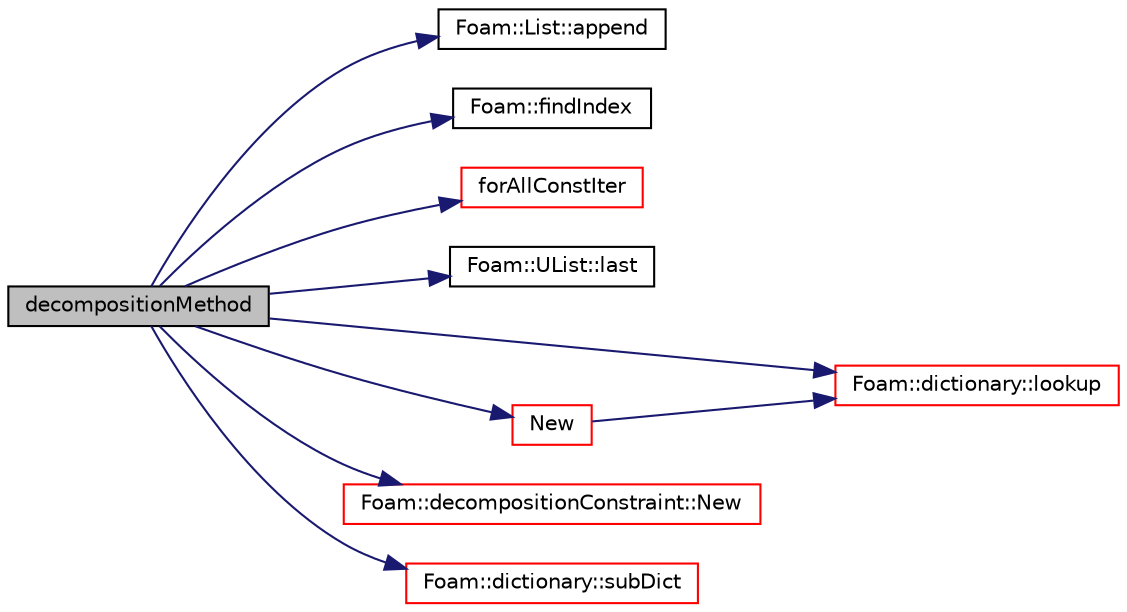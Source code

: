 digraph "decompositionMethod"
{
  bgcolor="transparent";
  edge [fontname="Helvetica",fontsize="10",labelfontname="Helvetica",labelfontsize="10"];
  node [fontname="Helvetica",fontsize="10",shape=record];
  rankdir="LR";
  Node0 [label="decompositionMethod",height=0.2,width=0.4,color="black", fillcolor="grey75", style="filled", fontcolor="black"];
  Node0 -> Node1 [color="midnightblue",fontsize="10",style="solid",fontname="Helvetica"];
  Node1 [label="Foam::List::append",height=0.2,width=0.4,color="black",URL="$a26833.html#a399dd2bf0d9a32016717dc90126f016b",tooltip="Append an element at the end of the list. "];
  Node0 -> Node2 [color="midnightblue",fontsize="10",style="solid",fontname="Helvetica"];
  Node2 [label="Foam::findIndex",height=0.2,width=0.4,color="black",URL="$a21851.html#ac16695f83f370df159eed19f92d095fb",tooltip="Find first occurence of given element and return index,. "];
  Node0 -> Node3 [color="midnightblue",fontsize="10",style="solid",fontname="Helvetica"];
  Node3 [label="forAllConstIter",height=0.2,width=0.4,color="red",URL="$a39311.html#ae21e2836509b0fa7f7cedf6493b11b09"];
  Node0 -> Node299 [color="midnightblue",fontsize="10",style="solid",fontname="Helvetica"];
  Node299 [label="Foam::UList::last",height=0.2,width=0.4,color="black",URL="$a26837.html#aef07c02ea1c27bdb5906043b399e0ff0",tooltip="Return the last element of the list. "];
  Node0 -> Node60 [color="midnightblue",fontsize="10",style="solid",fontname="Helvetica"];
  Node60 [label="Foam::dictionary::lookup",height=0.2,width=0.4,color="red",URL="$a27129.html#a6a0727fa523e48977e27348663def509",tooltip="Find and return an entry data stream. "];
  Node0 -> Node300 [color="midnightblue",fontsize="10",style="solid",fontname="Helvetica"];
  Node300 [label="New",height=0.2,width=0.4,color="red",URL="$a29949.html#a47ca28831643e4a7962a948aeef1a8e5",tooltip="Return a reference to the selected decomposition method. "];
  Node300 -> Node60 [color="midnightblue",fontsize="10",style="solid",fontname="Helvetica"];
  Node0 -> Node302 [color="midnightblue",fontsize="10",style="solid",fontname="Helvetica"];
  Node302 [label="Foam::decompositionConstraint::New",height=0.2,width=0.4,color="red",URL="$a29925.html#a24220c39ef495d8f382e270068b858c0",tooltip="Return a reference to the selected decompositionConstraint. "];
  Node0 -> Node146 [color="midnightblue",fontsize="10",style="solid",fontname="Helvetica"];
  Node146 [label="Foam::dictionary::subDict",height=0.2,width=0.4,color="red",URL="$a27129.html#aaa26b5f2da6aff5a6a59af5407f1bf59",tooltip="Find and return a sub-dictionary. "];
}
